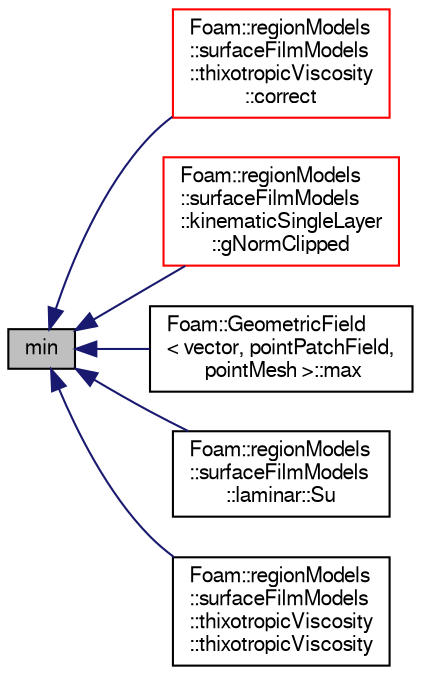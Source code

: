 digraph "min"
{
  bgcolor="transparent";
  edge [fontname="FreeSans",fontsize="10",labelfontname="FreeSans",labelfontsize="10"];
  node [fontname="FreeSans",fontsize="10",shape=record];
  rankdir="LR";
  Node7091 [label="min",height=0.2,width=0.4,color="black", fillcolor="grey75", style="filled", fontcolor="black"];
  Node7091 -> Node7092 [dir="back",color="midnightblue",fontsize="10",style="solid",fontname="FreeSans"];
  Node7092 [label="Foam::regionModels\l::surfaceFilmModels\l::thixotropicViscosity\l::correct",height=0.2,width=0.4,color="red",URL="$a29146.html#a2e639533765b4cde1bd3d0f0c528aa6c",tooltip="Correct. "];
  Node7091 -> Node7094 [dir="back",color="midnightblue",fontsize="10",style="solid",fontname="FreeSans"];
  Node7094 [label="Foam::regionModels\l::surfaceFilmModels\l::kinematicSingleLayer\l::gNormClipped",height=0.2,width=0.4,color="red",URL="$a29042.html#a02d206df7ce7e235814b5f0bd2f8668d",tooltip="Return the gravity normal-to-patch component contribution. "];
  Node7091 -> Node7101 [dir="back",color="midnightblue",fontsize="10",style="solid",fontname="FreeSans"];
  Node7101 [label="Foam::GeometricField\l\< vector, pointPatchField,\l pointMesh \>::max",height=0.2,width=0.4,color="black",URL="$a22434.html#a02f51609ede2ab447ff3511e01db1fc6"];
  Node7091 -> Node7102 [dir="back",color="midnightblue",fontsize="10",style="solid",fontname="FreeSans"];
  Node7102 [label="Foam::regionModels\l::surfaceFilmModels\l::laminar::Su",height=0.2,width=0.4,color="black",URL="$a29074.html#aca01e51c28f070cac3e78d7a5a8a5d0a",tooltip="Return the source for the film momentum equation. "];
  Node7091 -> Node7103 [dir="back",color="midnightblue",fontsize="10",style="solid",fontname="FreeSans"];
  Node7103 [label="Foam::regionModels\l::surfaceFilmModels\l::thixotropicViscosity\l::thixotropicViscosity",height=0.2,width=0.4,color="black",URL="$a29146.html#a01165ed28b1e8b373e5deea6ea3c0797",tooltip="Construct from surface film model. "];
}
